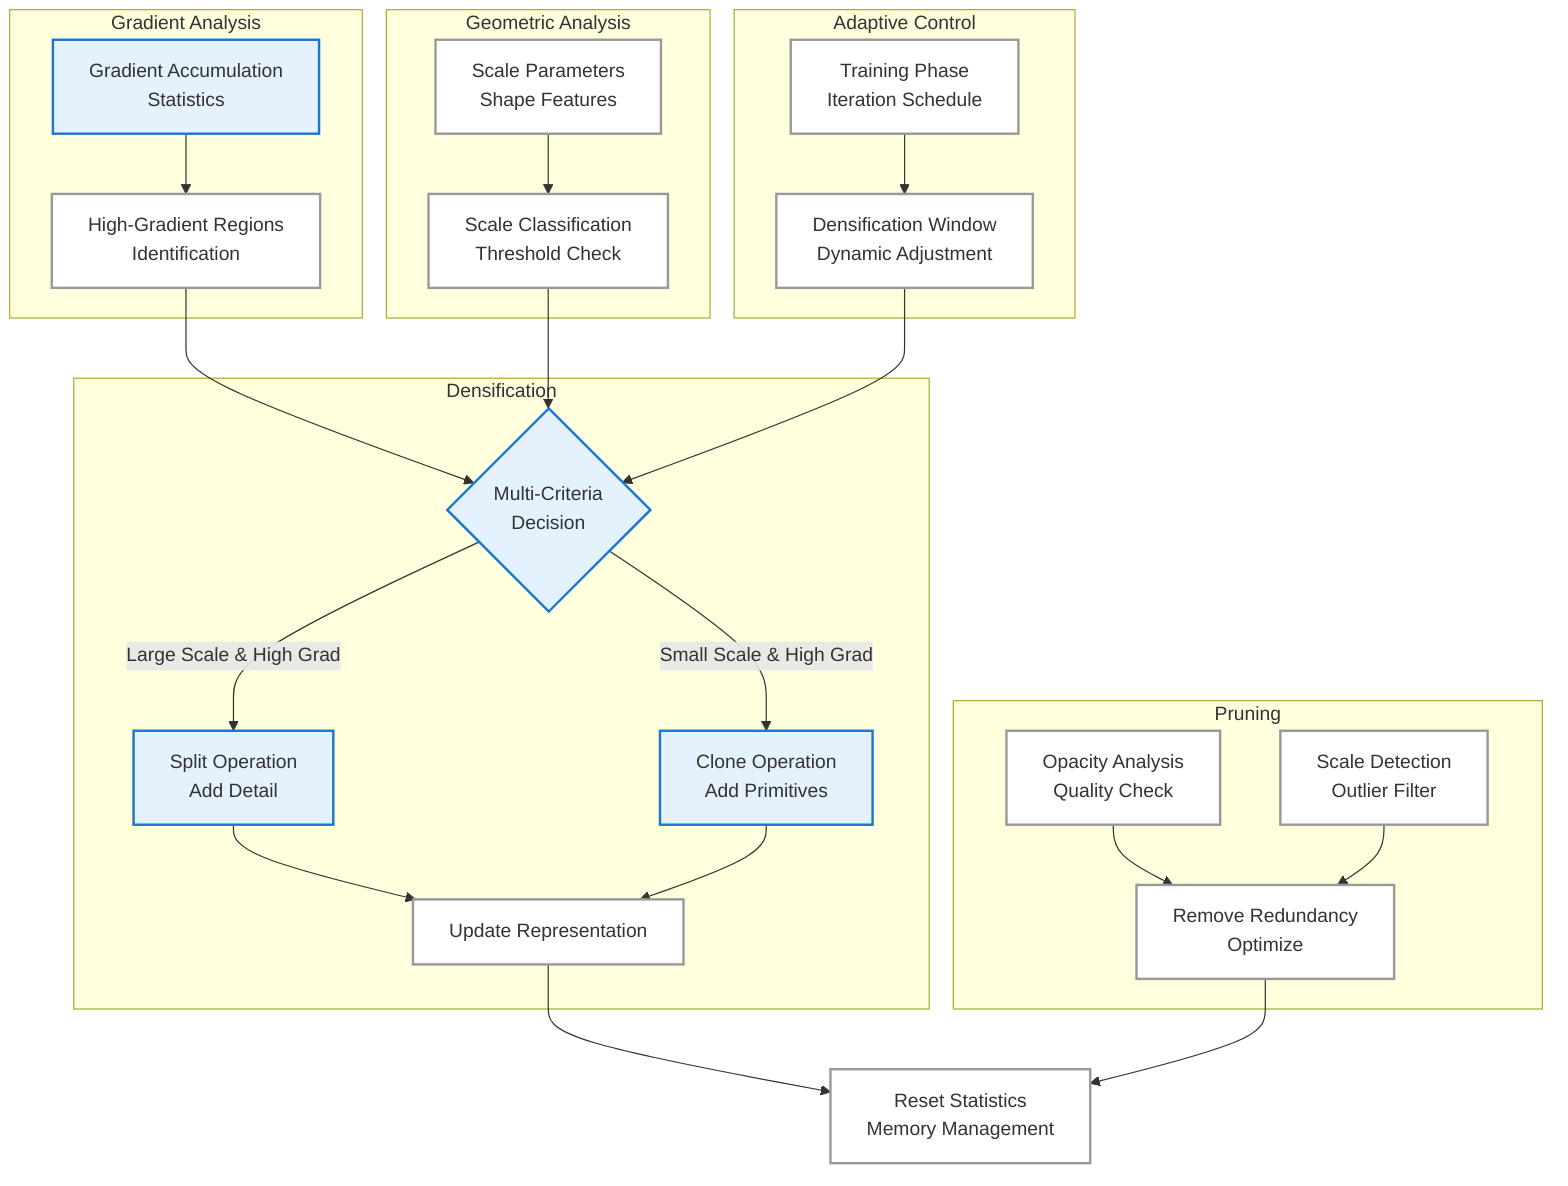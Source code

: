 graph TD
    subgraph GradientAnalysis["Gradient Analysis"]
        A["Gradient Accumulation<br/>Statistics"]
        A --> B["High-Gradient Regions<br/>Identification"]
    end
    
    subgraph GeometricAnalysis["Geometric Analysis"]
        C["Scale Parameters<br/>Shape Features"]
        C --> D["Scale Classification<br/>Threshold Check"]
    end
    
    subgraph DensificationOps["Densification"]
        B --> E{"Multi-Criteria<br/>Decision"}
        D --> E
        E -->|Large Scale & High Grad| F["Split Operation<br/>Add Detail"]
        E -->|Small Scale & High Grad| G["Clone Operation<br/>Add Primitives"]
        F --> H["Update Representation"]
        G --> H
    end
    
    subgraph PruningOps["Pruning"]
        I["Opacity Analysis<br/>Quality Check"]
        J["Scale Detection<br/>Outlier Filter"]
        I --> K["Remove Redundancy<br/>Optimize"]
        J --> K
    end
    
    subgraph AdaptiveControl["Adaptive Control"]
        L["Training Phase<br/>Iteration Schedule"]
        L --> M["Densification Window<br/>Dynamic Adjustment"]
        M --> E
    end
    
    H --> N["Reset Statistics<br/>Memory Management"]
    K --> N
    
    classDef normalStyle fill:#FFFFFF,stroke:#999999,stroke-width:2px
    classDef importantStyle fill:#E3F2FD,stroke:#1976D2,stroke-width:2px
    
    class A,E,F,G importantStyle
    class B,C,D,H,I,J,K,L,M,N normalStyle
